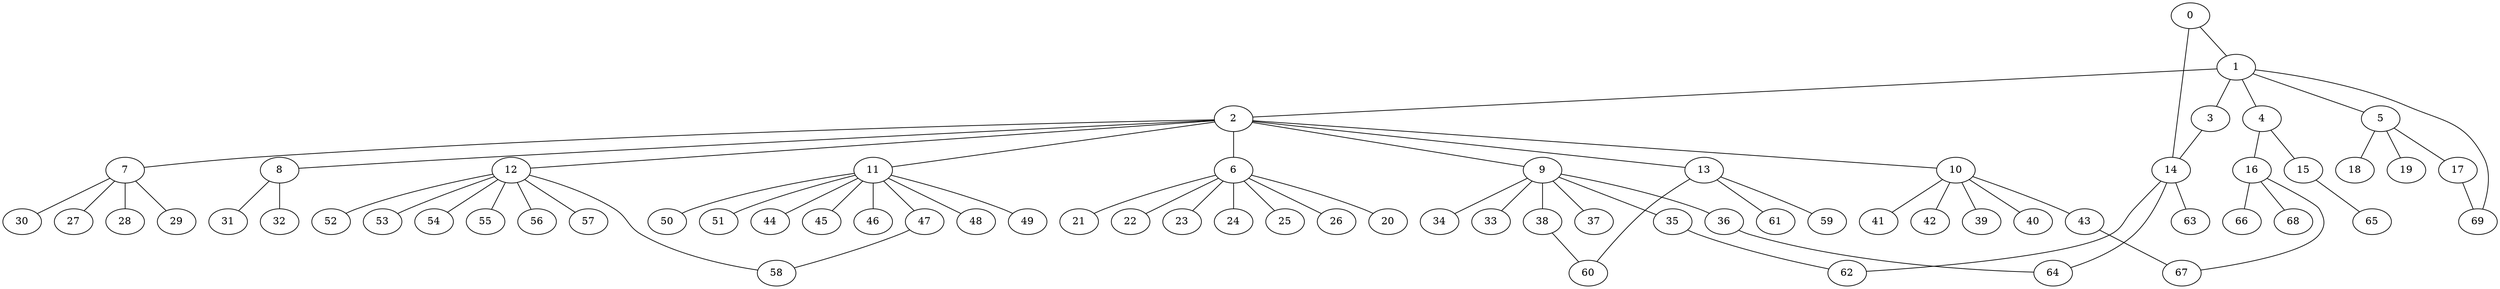 
graph graphname {
    0 -- 1
0 -- 14
1 -- 2
1 -- 3
1 -- 4
1 -- 5
1 -- 69
2 -- 6
2 -- 7
2 -- 8
2 -- 9
2 -- 10
2 -- 11
2 -- 12
2 -- 13
3 -- 14
4 -- 16
4 -- 15
5 -- 18
5 -- 19
5 -- 17
6 -- 20
6 -- 21
6 -- 22
6 -- 23
6 -- 24
6 -- 25
6 -- 26
7 -- 27
7 -- 28
7 -- 29
7 -- 30
8 -- 32
8 -- 31
9 -- 33
9 -- 35
9 -- 36
9 -- 37
9 -- 38
9 -- 34
10 -- 39
10 -- 40
10 -- 41
10 -- 42
10 -- 43
11 -- 44
11 -- 45
11 -- 46
11 -- 47
11 -- 48
11 -- 49
11 -- 50
11 -- 51
12 -- 52
12 -- 53
12 -- 54
12 -- 55
12 -- 56
12 -- 57
12 -- 58
13 -- 59
13 -- 60
13 -- 61
14 -- 64
14 -- 62
14 -- 63
15 -- 65
16 -- 68
16 -- 66
16 -- 67
17 -- 69
35 -- 62
36 -- 64
38 -- 60
43 -- 67
47 -- 58

}

